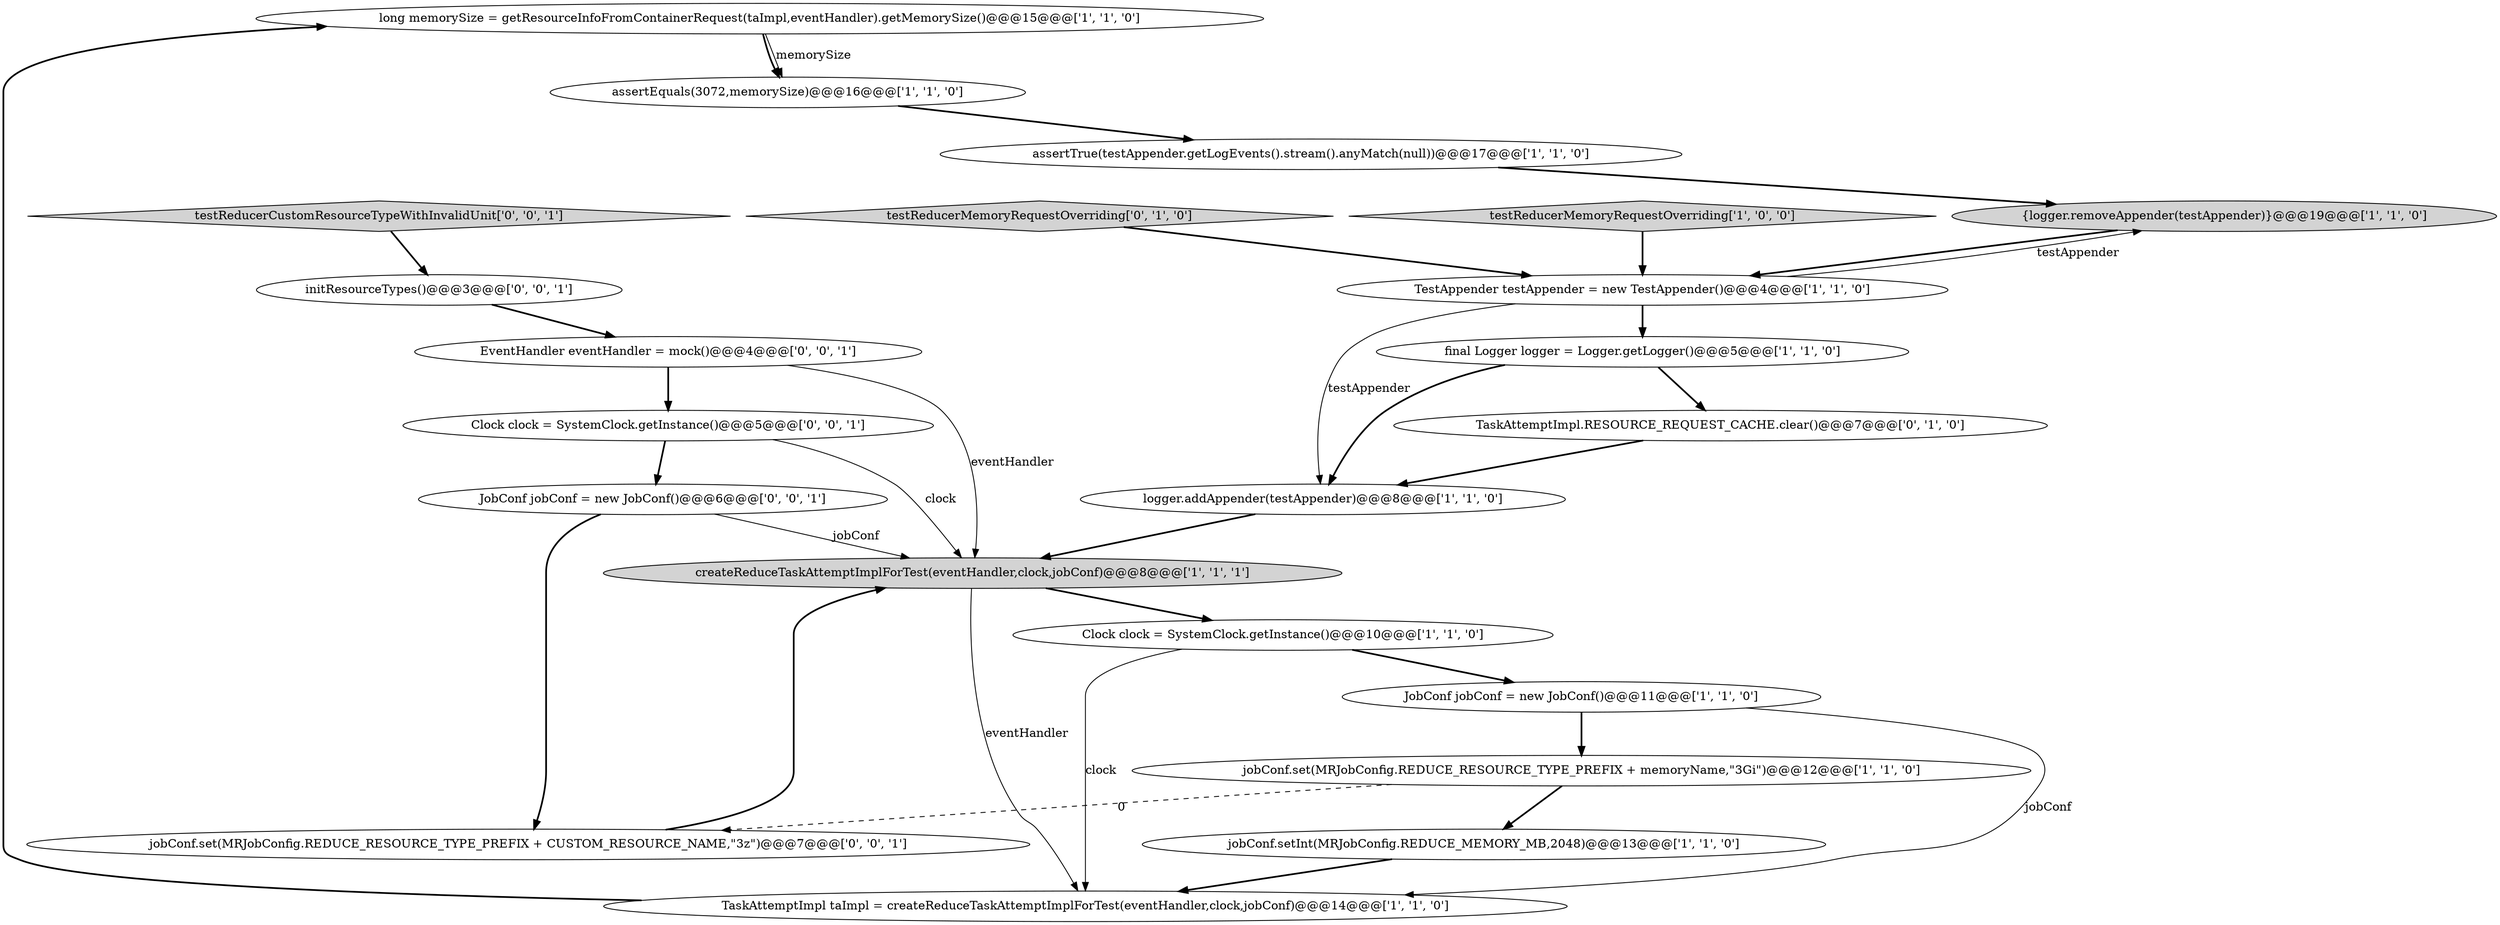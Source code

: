 digraph {
6 [style = filled, label = "long memorySize = getResourceInfoFromContainerRequest(taImpl,eventHandler).getMemorySize()@@@15@@@['1', '1', '0']", fillcolor = white, shape = ellipse image = "AAA0AAABBB1BBB"];
1 [style = filled, label = "jobConf.setInt(MRJobConfig.REDUCE_MEMORY_MB,2048)@@@13@@@['1', '1', '0']", fillcolor = white, shape = ellipse image = "AAA0AAABBB1BBB"];
14 [style = filled, label = "testReducerMemoryRequestOverriding['0', '1', '0']", fillcolor = lightgray, shape = diamond image = "AAA0AAABBB2BBB"];
13 [style = filled, label = "testReducerMemoryRequestOverriding['1', '0', '0']", fillcolor = lightgray, shape = diamond image = "AAA0AAABBB1BBB"];
5 [style = filled, label = "TaskAttemptImpl taImpl = createReduceTaskAttemptImplForTest(eventHandler,clock,jobConf)@@@14@@@['1', '1', '0']", fillcolor = white, shape = ellipse image = "AAA0AAABBB1BBB"];
8 [style = filled, label = "createReduceTaskAttemptImplForTest(eventHandler,clock,jobConf)@@@8@@@['1', '1', '1']", fillcolor = lightgray, shape = ellipse image = "AAA0AAABBB1BBB"];
0 [style = filled, label = "Clock clock = SystemClock.getInstance()@@@10@@@['1', '1', '0']", fillcolor = white, shape = ellipse image = "AAA0AAABBB1BBB"];
15 [style = filled, label = "TaskAttemptImpl.RESOURCE_REQUEST_CACHE.clear()@@@7@@@['0', '1', '0']", fillcolor = white, shape = ellipse image = "AAA1AAABBB2BBB"];
10 [style = filled, label = "TestAppender testAppender = new TestAppender()@@@4@@@['1', '1', '0']", fillcolor = white, shape = ellipse image = "AAA0AAABBB1BBB"];
4 [style = filled, label = "{logger.removeAppender(testAppender)}@@@19@@@['1', '1', '0']", fillcolor = lightgray, shape = ellipse image = "AAA0AAABBB1BBB"];
17 [style = filled, label = "JobConf jobConf = new JobConf()@@@6@@@['0', '0', '1']", fillcolor = white, shape = ellipse image = "AAA0AAABBB3BBB"];
12 [style = filled, label = "assertEquals(3072,memorySize)@@@16@@@['1', '1', '0']", fillcolor = white, shape = ellipse image = "AAA0AAABBB1BBB"];
16 [style = filled, label = "initResourceTypes()@@@3@@@['0', '0', '1']", fillcolor = white, shape = ellipse image = "AAA0AAABBB3BBB"];
9 [style = filled, label = "final Logger logger = Logger.getLogger()@@@5@@@['1', '1', '0']", fillcolor = white, shape = ellipse image = "AAA0AAABBB1BBB"];
3 [style = filled, label = "JobConf jobConf = new JobConf()@@@11@@@['1', '1', '0']", fillcolor = white, shape = ellipse image = "AAA0AAABBB1BBB"];
18 [style = filled, label = "EventHandler eventHandler = mock()@@@4@@@['0', '0', '1']", fillcolor = white, shape = ellipse image = "AAA0AAABBB3BBB"];
21 [style = filled, label = "testReducerCustomResourceTypeWithInvalidUnit['0', '0', '1']", fillcolor = lightgray, shape = diamond image = "AAA0AAABBB3BBB"];
11 [style = filled, label = "assertTrue(testAppender.getLogEvents().stream().anyMatch(null))@@@17@@@['1', '1', '0']", fillcolor = white, shape = ellipse image = "AAA0AAABBB1BBB"];
20 [style = filled, label = "jobConf.set(MRJobConfig.REDUCE_RESOURCE_TYPE_PREFIX + CUSTOM_RESOURCE_NAME,\"3z\")@@@7@@@['0', '0', '1']", fillcolor = white, shape = ellipse image = "AAA0AAABBB3BBB"];
2 [style = filled, label = "logger.addAppender(testAppender)@@@8@@@['1', '1', '0']", fillcolor = white, shape = ellipse image = "AAA0AAABBB1BBB"];
19 [style = filled, label = "Clock clock = SystemClock.getInstance()@@@5@@@['0', '0', '1']", fillcolor = white, shape = ellipse image = "AAA0AAABBB3BBB"];
7 [style = filled, label = "jobConf.set(MRJobConfig.REDUCE_RESOURCE_TYPE_PREFIX + memoryName,\"3Gi\")@@@12@@@['1', '1', '0']", fillcolor = white, shape = ellipse image = "AAA0AAABBB1BBB"];
11->4 [style = bold, label=""];
10->2 [style = solid, label="testAppender"];
8->0 [style = bold, label=""];
16->18 [style = bold, label=""];
10->9 [style = bold, label=""];
17->8 [style = solid, label="jobConf"];
7->20 [style = dashed, label="0"];
21->16 [style = bold, label=""];
9->2 [style = bold, label=""];
9->15 [style = bold, label=""];
20->8 [style = bold, label=""];
0->3 [style = bold, label=""];
17->20 [style = bold, label=""];
19->8 [style = solid, label="clock"];
3->7 [style = bold, label=""];
6->12 [style = solid, label="memorySize"];
15->2 [style = bold, label=""];
2->8 [style = bold, label=""];
8->5 [style = solid, label="eventHandler"];
0->5 [style = solid, label="clock"];
18->19 [style = bold, label=""];
19->17 [style = bold, label=""];
6->12 [style = bold, label=""];
4->10 [style = bold, label=""];
10->4 [style = solid, label="testAppender"];
12->11 [style = bold, label=""];
18->8 [style = solid, label="eventHandler"];
7->1 [style = bold, label=""];
13->10 [style = bold, label=""];
14->10 [style = bold, label=""];
3->5 [style = solid, label="jobConf"];
5->6 [style = bold, label=""];
1->5 [style = bold, label=""];
}
